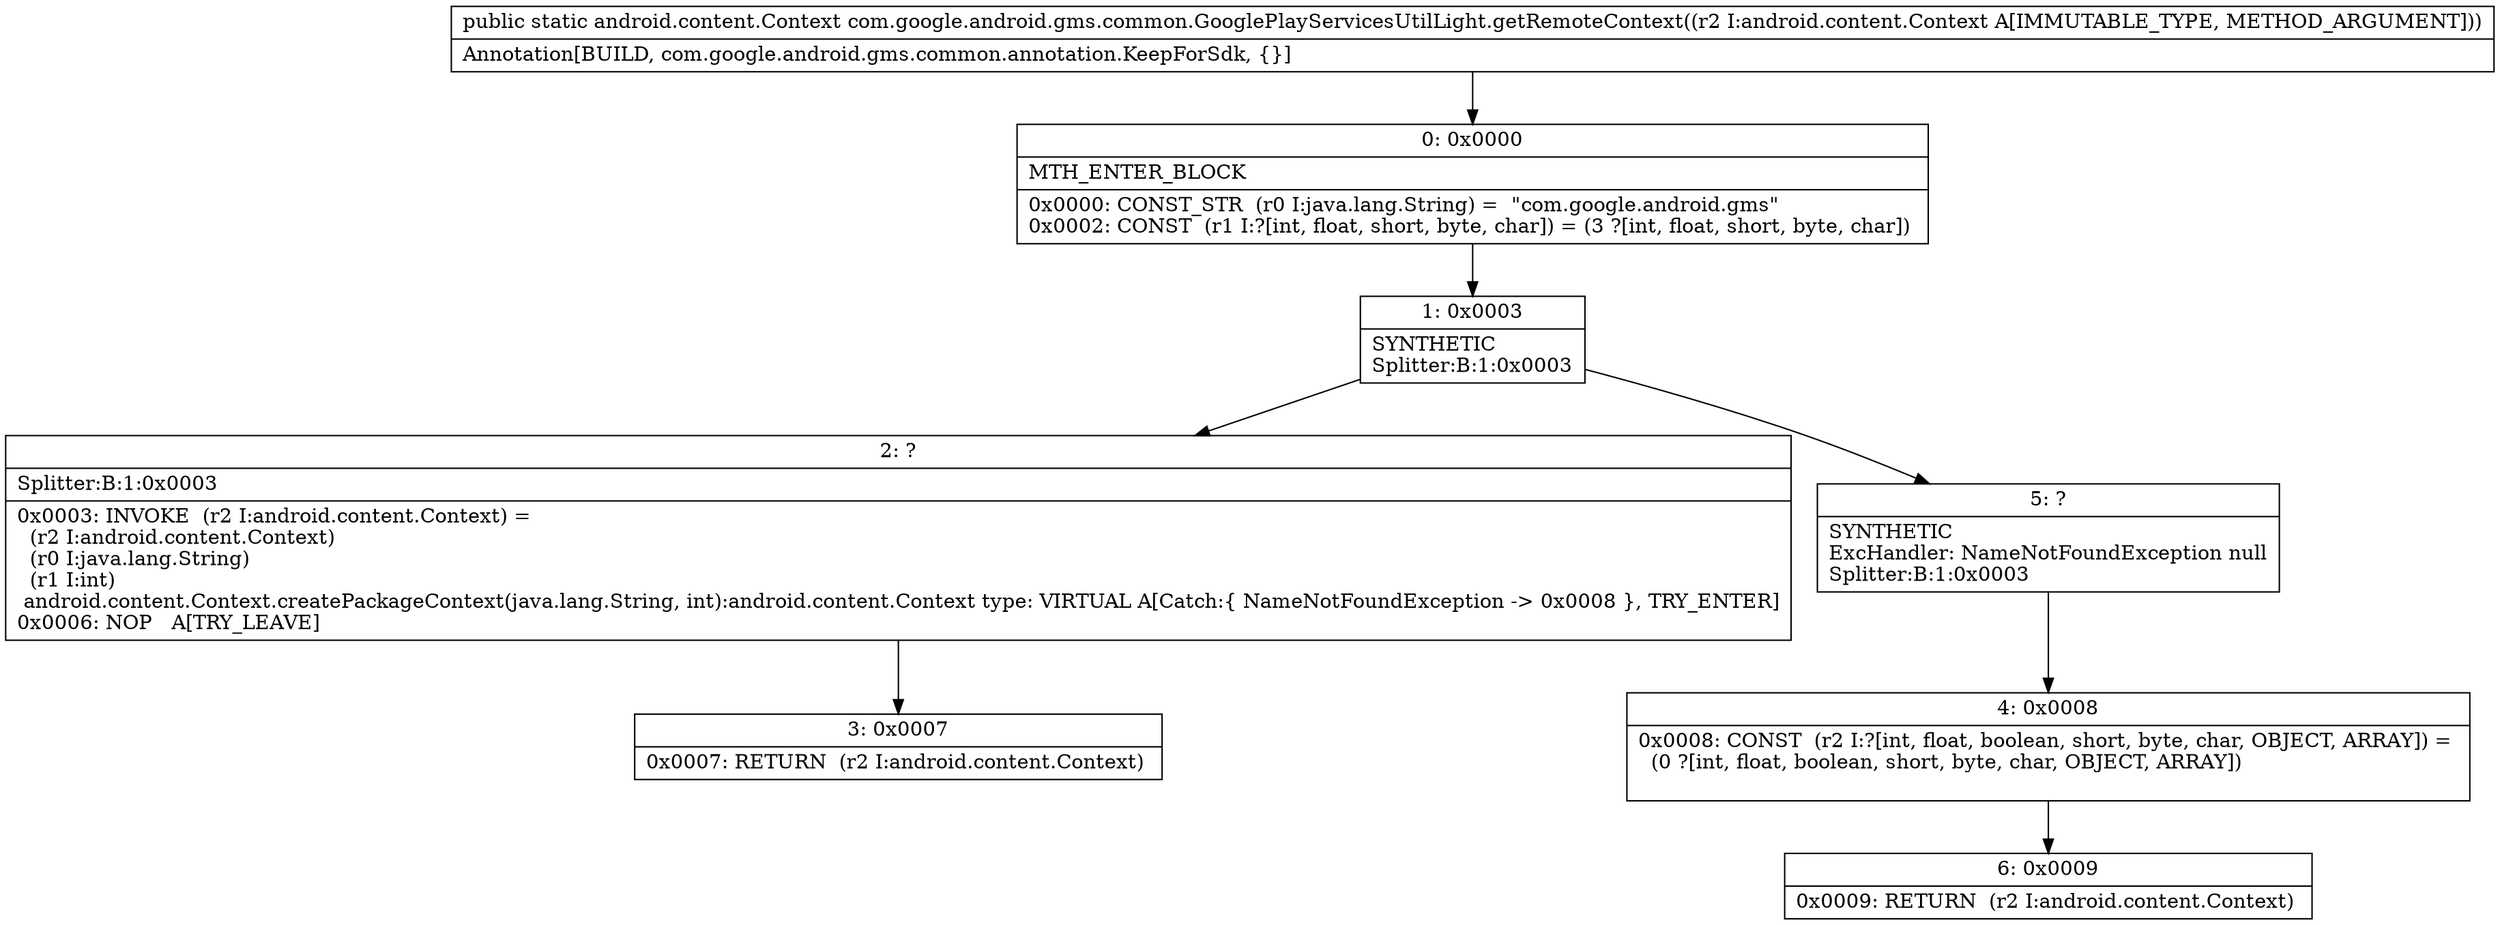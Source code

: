 digraph "CFG forcom.google.android.gms.common.GooglePlayServicesUtilLight.getRemoteContext(Landroid\/content\/Context;)Landroid\/content\/Context;" {
Node_0 [shape=record,label="{0\:\ 0x0000|MTH_ENTER_BLOCK\l|0x0000: CONST_STR  (r0 I:java.lang.String) =  \"com.google.android.gms\" \l0x0002: CONST  (r1 I:?[int, float, short, byte, char]) = (3 ?[int, float, short, byte, char]) \l}"];
Node_1 [shape=record,label="{1\:\ 0x0003|SYNTHETIC\lSplitter:B:1:0x0003\l}"];
Node_2 [shape=record,label="{2\:\ ?|Splitter:B:1:0x0003\l|0x0003: INVOKE  (r2 I:android.content.Context) = \l  (r2 I:android.content.Context)\l  (r0 I:java.lang.String)\l  (r1 I:int)\l android.content.Context.createPackageContext(java.lang.String, int):android.content.Context type: VIRTUAL A[Catch:\{ NameNotFoundException \-\> 0x0008 \}, TRY_ENTER]\l0x0006: NOP   A[TRY_LEAVE]\l}"];
Node_3 [shape=record,label="{3\:\ 0x0007|0x0007: RETURN  (r2 I:android.content.Context) \l}"];
Node_4 [shape=record,label="{4\:\ 0x0008|0x0008: CONST  (r2 I:?[int, float, boolean, short, byte, char, OBJECT, ARRAY]) = \l  (0 ?[int, float, boolean, short, byte, char, OBJECT, ARRAY])\l \l}"];
Node_5 [shape=record,label="{5\:\ ?|SYNTHETIC\lExcHandler: NameNotFoundException null\lSplitter:B:1:0x0003\l}"];
Node_6 [shape=record,label="{6\:\ 0x0009|0x0009: RETURN  (r2 I:android.content.Context) \l}"];
MethodNode[shape=record,label="{public static android.content.Context com.google.android.gms.common.GooglePlayServicesUtilLight.getRemoteContext((r2 I:android.content.Context A[IMMUTABLE_TYPE, METHOD_ARGUMENT]))  | Annotation[BUILD, com.google.android.gms.common.annotation.KeepForSdk, \{\}]\l}"];
MethodNode -> Node_0;
Node_0 -> Node_1;
Node_1 -> Node_2;
Node_1 -> Node_5;
Node_2 -> Node_3;
Node_4 -> Node_6;
Node_5 -> Node_4;
}

